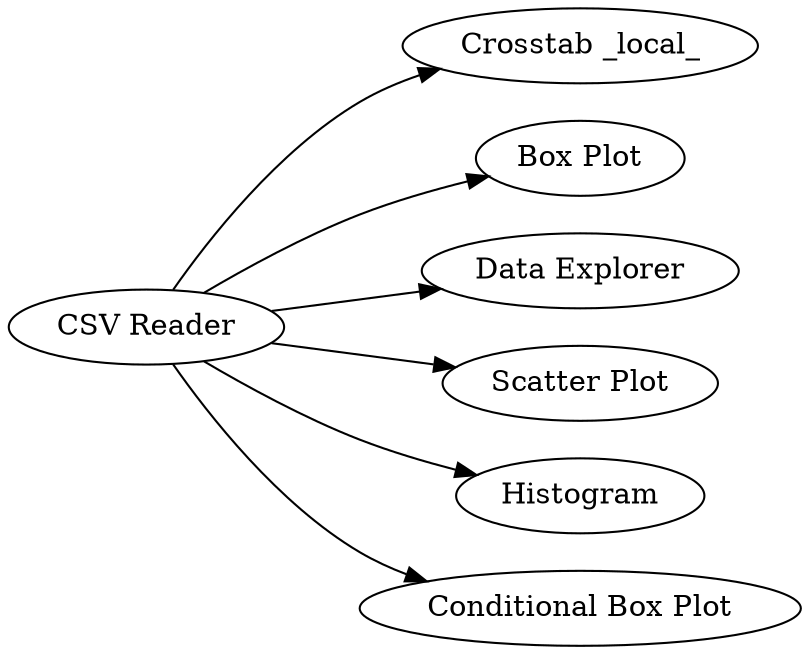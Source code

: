 digraph {
	"8493190063737649363_7" [label="Crosstab _local_"]
	"8493190063737649363_4" [label="Box Plot"]
	"8493190063737649363_1" [label="CSV Reader"]
	"8493190063737649363_2" [label="Data Explorer"]
	"8493190063737649363_3" [label="Scatter Plot"]
	"8493190063737649363_6" [label=Histogram]
	"8493190063737649363_5" [label="Conditional Box Plot"]
	"8493190063737649363_1" -> "8493190063737649363_4"
	"8493190063737649363_1" -> "8493190063737649363_2"
	"8493190063737649363_1" -> "8493190063737649363_6"
	"8493190063737649363_1" -> "8493190063737649363_7"
	"8493190063737649363_1" -> "8493190063737649363_3"
	"8493190063737649363_1" -> "8493190063737649363_5"
	rankdir=LR
}
